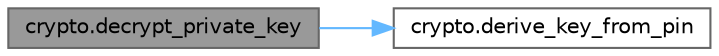 digraph "crypto.decrypt_private_key"
{
 // LATEX_PDF_SIZE
  bgcolor="transparent";
  edge [fontname=Helvetica,fontsize=10,labelfontname=Helvetica,labelfontsize=10];
  node [fontname=Helvetica,fontsize=10,shape=box,height=0.2,width=0.4];
  rankdir="LR";
  Node1 [id="Node000001",label="crypto.decrypt_private_key",height=0.2,width=0.4,color="gray40", fillcolor="grey60", style="filled", fontcolor="black",tooltip=" "];
  Node1 -> Node2 [id="edge1_Node000001_Node000002",color="steelblue1",style="solid",tooltip=" "];
  Node2 [id="Node000002",label="crypto.derive_key_from_pin",height=0.2,width=0.4,color="grey40", fillcolor="white", style="filled",URL="$namespacecrypto.html#a8439113235bf0d0270a7986caac00a1e",tooltip=" "];
}
